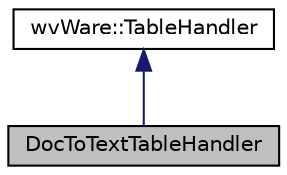 digraph "DocToTextTableHandler"
{
  edge [fontname="Helvetica",fontsize="10",labelfontname="Helvetica",labelfontsize="10"];
  node [fontname="Helvetica",fontsize="10",shape=record];
  Node2 [label="DocToTextTableHandler",height=0.2,width=0.4,color="black", fillcolor="grey75", style="filled", fontcolor="black"];
  Node3 -> Node2 [dir="back",color="midnightblue",fontsize="10",style="solid",fontname="Helvetica"];
  Node3 [label="wvWare::TableHandler",height=0.2,width=0.4,color="black", fillcolor="white", style="filled",URL="$classwv_ware_1_1_table_handler.html"];
}
